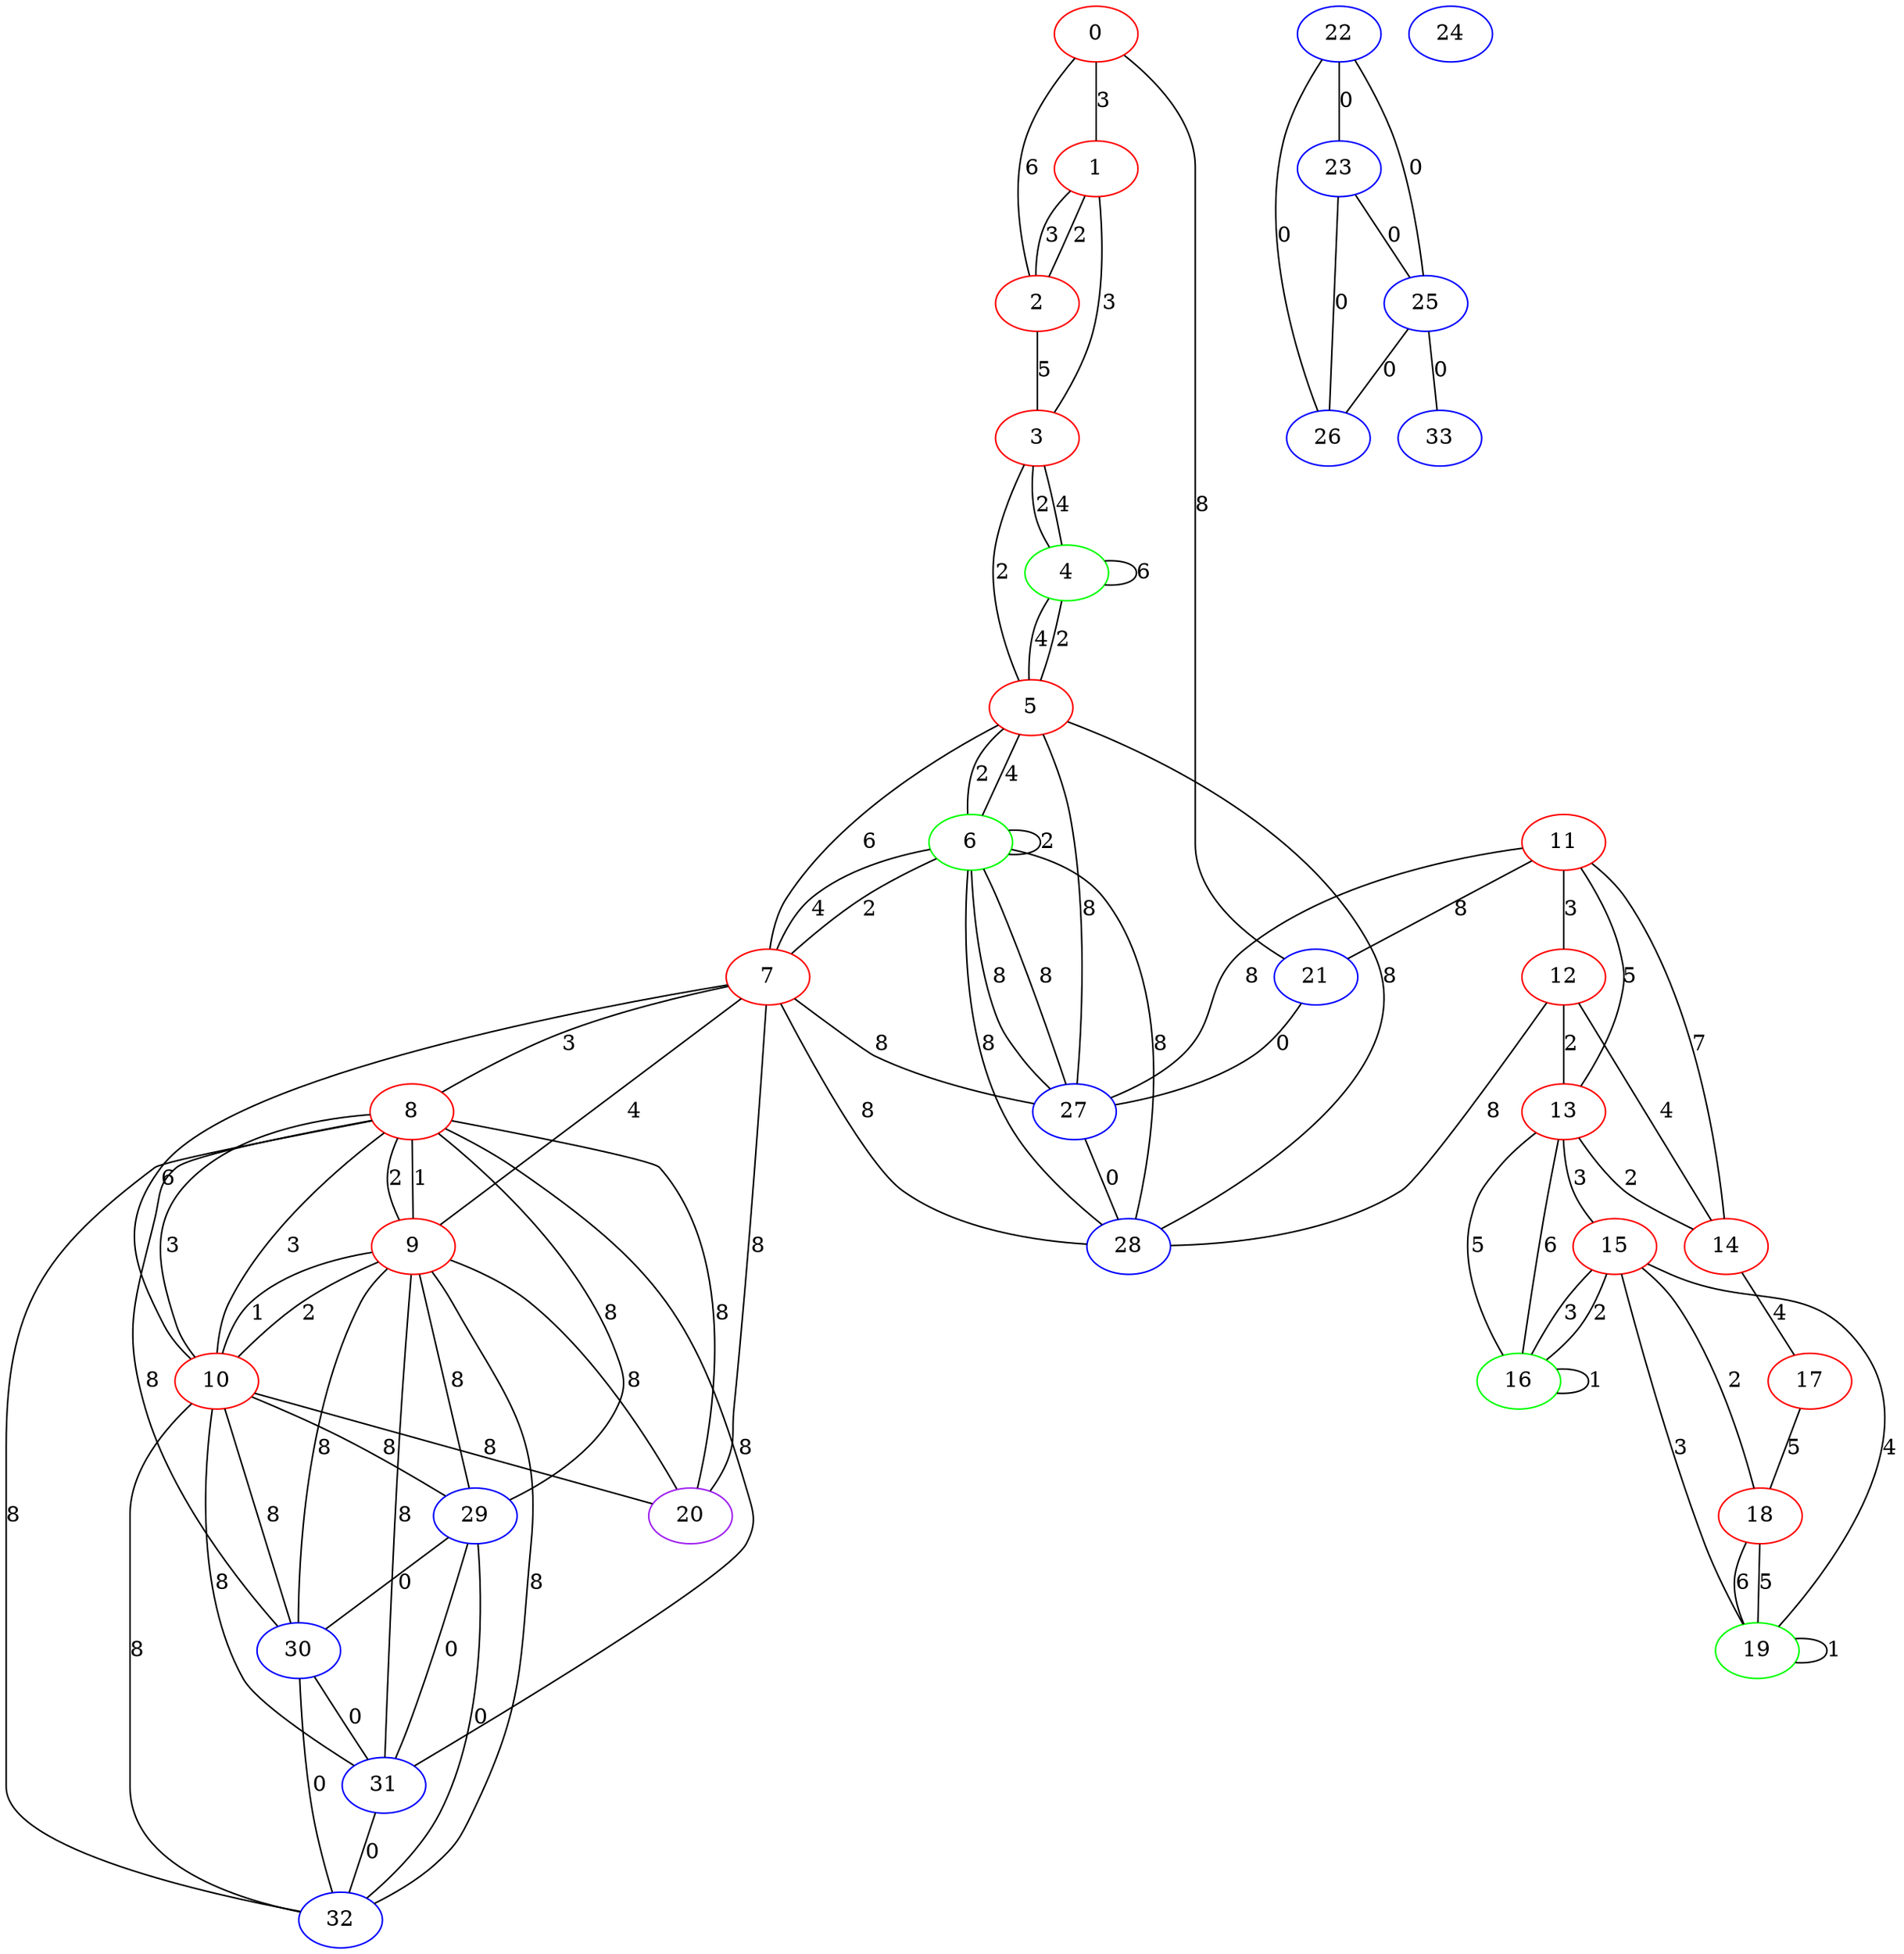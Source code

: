 graph "" {
0 [color=red, weight=1];
1 [color=red, weight=1];
2 [color=red, weight=1];
3 [color=red, weight=1];
4 [color=green, weight=2];
5 [color=red, weight=1];
6 [color=green, weight=2];
7 [color=red, weight=1];
8 [color=red, weight=1];
9 [color=red, weight=1];
10 [color=red, weight=1];
11 [color=red, weight=1];
12 [color=red, weight=1];
13 [color=red, weight=1];
14 [color=red, weight=1];
15 [color=red, weight=1];
16 [color=green, weight=2];
17 [color=red, weight=1];
18 [color=red, weight=1];
19 [color=green, weight=2];
20 [color=purple, weight=4];
21 [color=blue, weight=3];
22 [color=blue, weight=3];
23 [color=blue, weight=3];
24 [color=blue, weight=3];
25 [color=blue, weight=3];
26 [color=blue, weight=3];
27 [color=blue, weight=3];
28 [color=blue, weight=3];
29 [color=blue, weight=3];
30 [color=blue, weight=3];
31 [color=blue, weight=3];
32 [color=blue, weight=3];
33 [color=blue, weight=3];
0 -- 1  [key=0, label=3];
0 -- 2  [key=0, label=6];
0 -- 21  [key=0, label=8];
1 -- 2  [key=0, label=2];
1 -- 2  [key=1, label=3];
1 -- 3  [key=0, label=3];
2 -- 3  [key=0, label=5];
3 -- 4  [key=0, label=2];
3 -- 4  [key=1, label=4];
3 -- 5  [key=0, label=2];
4 -- 4  [key=0, label=6];
4 -- 5  [key=0, label=4];
4 -- 5  [key=1, label=2];
5 -- 6  [key=0, label=2];
5 -- 6  [key=1, label=4];
5 -- 7  [key=0, label=6];
5 -- 27  [key=0, label=8];
5 -- 28  [key=0, label=8];
6 -- 27  [key=0, label=8];
6 -- 27  [key=1, label=8];
6 -- 28  [key=0, label=8];
6 -- 28  [key=1, label=8];
6 -- 6  [key=0, label=2];
6 -- 7  [key=0, label=4];
6 -- 7  [key=1, label=2];
7 -- 8  [key=0, label=3];
7 -- 9  [key=0, label=4];
7 -- 10  [key=0, label=6];
7 -- 20  [key=0, label=8];
7 -- 27  [key=0, label=8];
7 -- 28  [key=0, label=8];
8 -- 32  [key=0, label=8];
8 -- 9  [key=0, label=2];
8 -- 9  [key=1, label=1];
8 -- 10  [key=0, label=3];
8 -- 10  [key=1, label=3];
8 -- 20  [key=0, label=8];
8 -- 29  [key=0, label=8];
8 -- 30  [key=0, label=8];
8 -- 31  [key=0, label=8];
9 -- 32  [key=0, label=8];
9 -- 10  [key=0, label=1];
9 -- 10  [key=1, label=2];
9 -- 20  [key=0, label=8];
9 -- 29  [key=0, label=8];
9 -- 30  [key=0, label=8];
9 -- 31  [key=0, label=8];
10 -- 32  [key=0, label=8];
10 -- 20  [key=0, label=8];
10 -- 29  [key=0, label=8];
10 -- 30  [key=0, label=8];
10 -- 31  [key=0, label=8];
11 -- 27  [key=0, label=8];
11 -- 12  [key=0, label=3];
11 -- 13  [key=0, label=5];
11 -- 14  [key=0, label=7];
11 -- 21  [key=0, label=8];
12 -- 28  [key=0, label=8];
12 -- 13  [key=0, label=2];
12 -- 14  [key=0, label=4];
13 -- 16  [key=0, label=5];
13 -- 16  [key=1, label=6];
13 -- 14  [key=0, label=2];
13 -- 15  [key=0, label=3];
14 -- 17  [key=0, label=4];
15 -- 16  [key=0, label=2];
15 -- 16  [key=1, label=3];
15 -- 18  [key=0, label=2];
15 -- 19  [key=0, label=3];
15 -- 19  [key=1, label=4];
16 -- 16  [key=0, label=1];
17 -- 18  [key=0, label=5];
18 -- 19  [key=0, label=5];
18 -- 19  [key=1, label=6];
19 -- 19  [key=0, label=1];
21 -- 27  [key=0, label=0];
22 -- 25  [key=0, label=0];
22 -- 26  [key=0, label=0];
22 -- 23  [key=0, label=0];
23 -- 25  [key=0, label=0];
23 -- 26  [key=0, label=0];
25 -- 33  [key=0, label=0];
25 -- 26  [key=0, label=0];
27 -- 28  [key=0, label=0];
29 -- 32  [key=0, label=0];
29 -- 30  [key=0, label=0];
29 -- 31  [key=0, label=0];
30 -- 32  [key=0, label=0];
30 -- 31  [key=0, label=0];
31 -- 32  [key=0, label=0];
}
